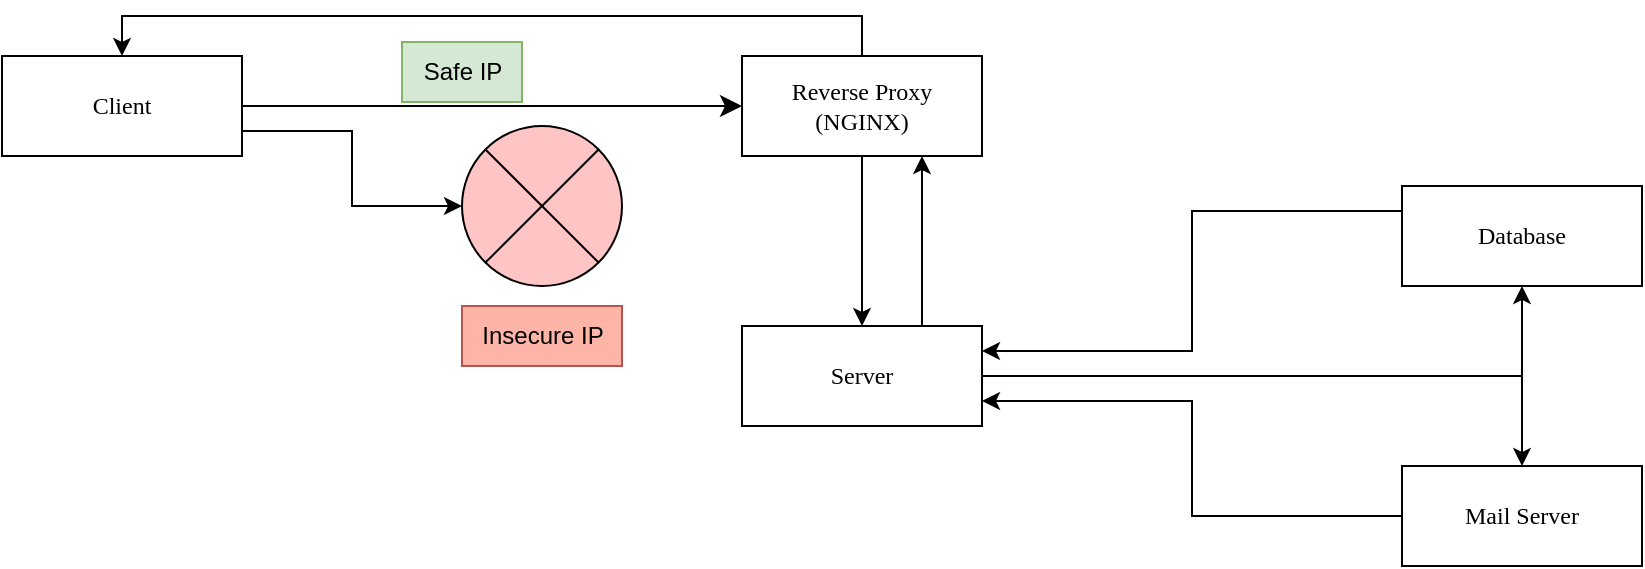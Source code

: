 <mxfile version="24.2.0" type="github">
  <diagram name="Page-1" id="52a04d89-c75d-2922-d76d-85b35f80e030">
    <mxGraphModel dx="1050" dy="557" grid="1" gridSize="10" guides="1" tooltips="1" connect="1" arrows="1" fold="1" page="1" pageScale="1" pageWidth="1100" pageHeight="850" background="none" math="0" shadow="0">
      <root>
        <mxCell id="0" />
        <mxCell id="1" parent="0" />
        <mxCell id="VMB6OrflOX-OGsn26XtV-4" style="edgeStyle=orthogonalEdgeStyle;rounded=0;orthogonalLoop=1;jettySize=auto;html=1;exitX=1;exitY=0.5;exitDx=0;exitDy=0;" edge="1" parent="1" source="17472293e6e8944d-29" target="VMB6OrflOX-OGsn26XtV-2">
          <mxGeometry relative="1" as="geometry" />
        </mxCell>
        <mxCell id="VMB6OrflOX-OGsn26XtV-6" style="edgeStyle=orthogonalEdgeStyle;rounded=0;orthogonalLoop=1;jettySize=auto;html=1;exitX=1;exitY=0.5;exitDx=0;exitDy=0;entryX=0.5;entryY=0;entryDx=0;entryDy=0;" edge="1" parent="1" source="17472293e6e8944d-29" target="VMB6OrflOX-OGsn26XtV-5">
          <mxGeometry relative="1" as="geometry" />
        </mxCell>
        <mxCell id="VMB6OrflOX-OGsn26XtV-15" style="edgeStyle=orthogonalEdgeStyle;rounded=0;orthogonalLoop=1;jettySize=auto;html=1;exitX=0.75;exitY=0;exitDx=0;exitDy=0;entryX=0.75;entryY=1;entryDx=0;entryDy=0;" edge="1" parent="1" source="17472293e6e8944d-29" target="VMB6OrflOX-OGsn26XtV-1">
          <mxGeometry relative="1" as="geometry" />
        </mxCell>
        <mxCell id="17472293e6e8944d-29" value="Server" style="whiteSpace=wrap;html=1;rounded=0;shadow=0;comic=0;labelBackgroundColor=none;strokeWidth=1;fontFamily=Verdana;fontSize=12;align=center;" parent="1" vertex="1">
          <mxGeometry x="430" y="190" width="120" height="50" as="geometry" />
        </mxCell>
        <mxCell id="1fdf3b25b50cf41e-27" style="edgeStyle=none;html=1;labelBackgroundColor=none;startFill=0;startSize=8;endFill=1;endSize=8;fontFamily=Verdana;fontSize=12;" parent="1" source="17472293e6e8944d-30" edge="1">
          <mxGeometry relative="1" as="geometry">
            <mxPoint x="430" y="80" as="targetPoint" />
          </mxGeometry>
        </mxCell>
        <mxCell id="VMB6OrflOX-OGsn26XtV-12" style="edgeStyle=orthogonalEdgeStyle;rounded=0;orthogonalLoop=1;jettySize=auto;html=1;exitX=1;exitY=0.75;exitDx=0;exitDy=0;entryX=0;entryY=0.5;entryDx=0;entryDy=0;" edge="1" parent="1" source="17472293e6e8944d-30" target="VMB6OrflOX-OGsn26XtV-11">
          <mxGeometry relative="1" as="geometry" />
        </mxCell>
        <mxCell id="17472293e6e8944d-30" value="Client" style="whiteSpace=wrap;html=1;rounded=0;shadow=0;comic=0;labelBackgroundColor=none;strokeWidth=1;fontFamily=Verdana;fontSize=12;align=center;" parent="1" vertex="1">
          <mxGeometry x="60" y="55" width="120" height="50" as="geometry" />
        </mxCell>
        <mxCell id="VMB6OrflOX-OGsn26XtV-3" style="edgeStyle=orthogonalEdgeStyle;rounded=0;orthogonalLoop=1;jettySize=auto;html=1;entryX=0.5;entryY=0;entryDx=0;entryDy=0;" edge="1" parent="1" source="VMB6OrflOX-OGsn26XtV-1" target="17472293e6e8944d-29">
          <mxGeometry relative="1" as="geometry" />
        </mxCell>
        <mxCell id="VMB6OrflOX-OGsn26XtV-16" style="edgeStyle=orthogonalEdgeStyle;rounded=0;orthogonalLoop=1;jettySize=auto;html=1;exitX=0.5;exitY=0;exitDx=0;exitDy=0;entryX=0.5;entryY=0;entryDx=0;entryDy=0;" edge="1" parent="1" source="VMB6OrflOX-OGsn26XtV-1" target="17472293e6e8944d-30">
          <mxGeometry relative="1" as="geometry" />
        </mxCell>
        <mxCell id="VMB6OrflOX-OGsn26XtV-1" value="Reverse Proxy (NGINX)" style="whiteSpace=wrap;html=1;rounded=0;shadow=0;comic=0;labelBackgroundColor=none;strokeWidth=1;fontFamily=Verdana;fontSize=12;align=center;" vertex="1" parent="1">
          <mxGeometry x="430" y="55" width="120" height="50" as="geometry" />
        </mxCell>
        <mxCell id="VMB6OrflOX-OGsn26XtV-13" style="edgeStyle=orthogonalEdgeStyle;rounded=0;orthogonalLoop=1;jettySize=auto;html=1;exitX=0;exitY=0.25;exitDx=0;exitDy=0;entryX=1;entryY=0.25;entryDx=0;entryDy=0;" edge="1" parent="1" source="VMB6OrflOX-OGsn26XtV-2" target="17472293e6e8944d-29">
          <mxGeometry relative="1" as="geometry" />
        </mxCell>
        <mxCell id="VMB6OrflOX-OGsn26XtV-2" value="Database" style="whiteSpace=wrap;html=1;rounded=0;shadow=0;comic=0;labelBackgroundColor=none;strokeWidth=1;fontFamily=Verdana;fontSize=12;align=center;" vertex="1" parent="1">
          <mxGeometry x="760" y="120" width="120" height="50" as="geometry" />
        </mxCell>
        <mxCell id="VMB6OrflOX-OGsn26XtV-14" style="edgeStyle=orthogonalEdgeStyle;rounded=0;orthogonalLoop=1;jettySize=auto;html=1;exitX=0;exitY=0.5;exitDx=0;exitDy=0;entryX=1;entryY=0.75;entryDx=0;entryDy=0;" edge="1" parent="1" source="VMB6OrflOX-OGsn26XtV-5" target="17472293e6e8944d-29">
          <mxGeometry relative="1" as="geometry" />
        </mxCell>
        <mxCell id="VMB6OrflOX-OGsn26XtV-5" value="Mail Server" style="whiteSpace=wrap;html=1;rounded=0;shadow=0;comic=0;labelBackgroundColor=none;strokeWidth=1;fontFamily=Verdana;fontSize=12;align=center;" vertex="1" parent="1">
          <mxGeometry x="760" y="260" width="120" height="50" as="geometry" />
        </mxCell>
        <mxCell id="VMB6OrflOX-OGsn26XtV-7" value="Safe IP" style="text;html=1;align=center;verticalAlign=middle;resizable=0;points=[];autosize=1;strokeColor=#82b366;fillColor=#d5e8d4;" vertex="1" parent="1">
          <mxGeometry x="260" y="48" width="60" height="30" as="geometry" />
        </mxCell>
        <mxCell id="VMB6OrflOX-OGsn26XtV-9" value="Insecure IP" style="text;html=1;align=center;verticalAlign=middle;resizable=0;points=[];autosize=1;strokeColor=#b85450;fillColor=#FFB4A8;gradientColor=none;" vertex="1" parent="1">
          <mxGeometry x="290" y="180" width="80" height="30" as="geometry" />
        </mxCell>
        <mxCell id="VMB6OrflOX-OGsn26XtV-11" value="" style="shape=sumEllipse;perimeter=ellipsePerimeter;whiteSpace=wrap;html=1;backgroundOutline=1;fillColor=#FFC4C4;" vertex="1" parent="1">
          <mxGeometry x="290" y="90" width="80" height="80" as="geometry" />
        </mxCell>
      </root>
    </mxGraphModel>
  </diagram>
</mxfile>
